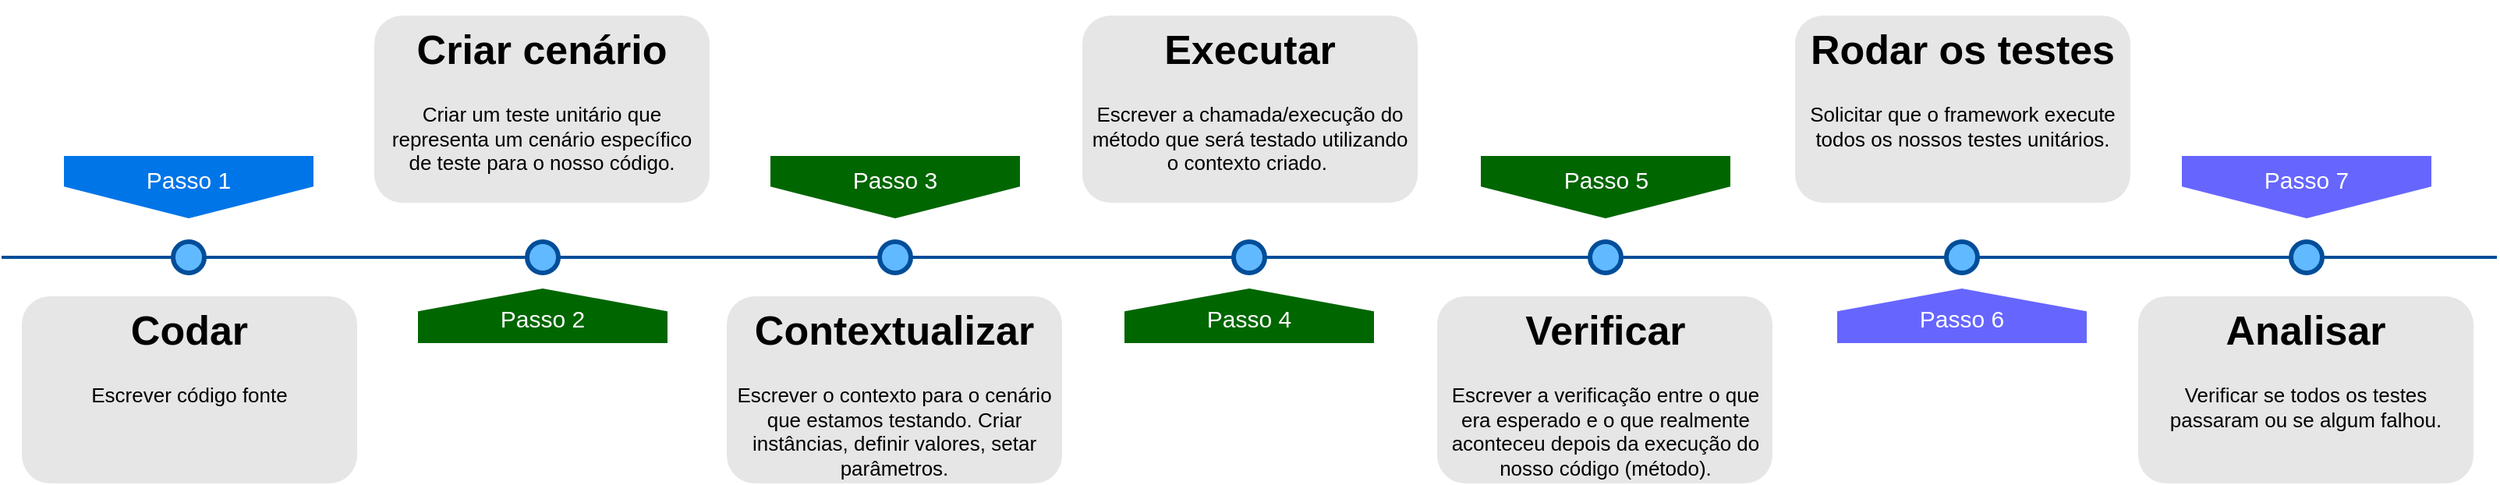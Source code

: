 <mxfile version="10.6.6" type="device"><diagram name="Page-1" id="82e54ff1-d628-8f03-85c4-9753963a91cd"><mxGraphModel dx="1158" dy="832" grid="1" gridSize="10" guides="1" tooltips="1" connect="1" arrows="1" fold="1" page="1" pageScale="1" pageWidth="1100" pageHeight="850" background="#ffffff" math="0" shadow="0"><root><mxCell id="0"/><mxCell id="1" parent="0"/><mxCell id="4ec97bd9e5d20128-1" value="" style="line;strokeWidth=2;html=1;fillColor=none;fontSize=28;fontColor=#004D99;strokeColor=#004D99;" parent="1" vertex="1"><mxGeometry x="80" y="400" width="1600" height="10" as="geometry"/></mxCell><mxCell id="4ec97bd9e5d20128-5" value="Passo 1&lt;br&gt;" style="shape=offPageConnector;whiteSpace=wrap;html=1;fillColor=#0075E8;fontSize=15;fontColor=#FFFFFF;size=0.509;verticalAlign=top;strokeColor=none;" parent="1" vertex="1"><mxGeometry x="120" y="340" width="160" height="40" as="geometry"/></mxCell><mxCell id="4ec97bd9e5d20128-6" value="&lt;span&gt;Passo 3&lt;/span&gt;" style="shape=offPageConnector;whiteSpace=wrap;html=1;fillColor=#006600;fontSize=15;fontColor=#FFFFFF;size=0.509;verticalAlign=top;strokeColor=none;" parent="1" vertex="1"><mxGeometry x="573" y="340" width="160" height="40" as="geometry"/></mxCell><mxCell id="4ec97bd9e5d20128-7" value="&lt;span&gt;Passo 2&lt;/span&gt;" style="shape=offPageConnector;whiteSpace=wrap;html=1;fillColor=#006600;fontSize=15;fontColor=#FFFFFF;size=0.418;flipV=1;verticalAlign=bottom;strokeColor=none;spacingBottom=4;" parent="1" vertex="1"><mxGeometry x="347" y="425" width="160" height="35" as="geometry"/></mxCell><mxCell id="4ec97bd9e5d20128-8" value="&lt;span&gt;Passo 4&lt;/span&gt;" style="shape=offPageConnector;whiteSpace=wrap;html=1;fillColor=#006600;fontSize=15;fontColor=#FFFFFF;size=0.418;flipV=1;verticalAlign=bottom;strokeColor=none;spacingBottom=4;" parent="1" vertex="1"><mxGeometry x="800" y="425" width="160" height="35" as="geometry"/></mxCell><mxCell id="4ec97bd9e5d20128-9" value="" style="ellipse;whiteSpace=wrap;html=1;fillColor=#61BAFF;fontSize=28;fontColor=#004D99;strokeWidth=3;strokeColor=#004D99;" parent="1" vertex="1"><mxGeometry x="190" y="395" width="20" height="20" as="geometry"/></mxCell><mxCell id="4ec97bd9e5d20128-10" value="" style="ellipse;whiteSpace=wrap;html=1;fillColor=#61BAFF;fontSize=28;fontColor=#004D99;strokeWidth=3;strokeColor=#004D99;" parent="1" vertex="1"><mxGeometry x="417" y="395" width="20" height="20" as="geometry"/></mxCell><mxCell id="4ec97bd9e5d20128-11" value="" style="ellipse;whiteSpace=wrap;html=1;fillColor=#61BAFF;fontSize=28;fontColor=#004D99;strokeWidth=3;strokeColor=#004D99;" parent="1" vertex="1"><mxGeometry x="643" y="395" width="20" height="20" as="geometry"/></mxCell><mxCell id="4ec97bd9e5d20128-13" value="" style="ellipse;whiteSpace=wrap;html=1;fillColor=#61BAFF;fontSize=28;fontColor=#004D99;strokeWidth=3;strokeColor=#004D99;" parent="1" vertex="1"><mxGeometry x="870" y="395" width="20" height="20" as="geometry"/></mxCell><mxCell id="4ec97bd9e5d20128-14" value="&lt;h1&gt;Codar&lt;/h1&gt;&lt;p&gt;Escrever código fonte&lt;/p&gt;" style="text;html=1;spacing=5;spacingTop=-20;whiteSpace=wrap;overflow=hidden;strokeColor=none;strokeWidth=3;fillColor=#E6E6E6;fontSize=13;fontColor=#000000;align=center;rounded=1;" parent="1" vertex="1"><mxGeometry x="93" y="430" width="215" height="120" as="geometry"/></mxCell><mxCell id="4ec97bd9e5d20128-16" value="&lt;h1&gt;&lt;font style=&quot;font-size: 26px&quot;&gt;Criar cenário&lt;/font&gt;&lt;/h1&gt;&lt;p style=&quot;text-align: center&quot;&gt;Criar um teste unitário que representa um cenário específico de teste para o nosso código.&lt;/p&gt;" style="text;html=1;spacing=5;spacingTop=-20;whiteSpace=wrap;overflow=hidden;strokeColor=none;strokeWidth=3;fillColor=#E6E6E6;fontSize=13;fontColor=#000000;align=center;rounded=1;" parent="1" vertex="1"><mxGeometry x="319" y="250" width="215" height="120" as="geometry"/></mxCell><mxCell id="4ec97bd9e5d20128-17" value="&lt;h1&gt;Contextualizar&lt;/h1&gt;&lt;p style=&quot;text-align: center&quot;&gt;Escrever o contexto para o cenário que estamos testando. Criar instâncias, definir valores, setar parâmetros.&lt;/p&gt;" style="text;html=1;spacing=5;spacingTop=-20;whiteSpace=wrap;overflow=hidden;strokeColor=none;strokeWidth=3;fillColor=#E6E6E6;fontSize=13;fontColor=#000000;align=center;rounded=1;" parent="1" vertex="1"><mxGeometry x="545" y="430" width="215" height="120" as="geometry"/></mxCell><mxCell id="4ec97bd9e5d20128-18" value="&lt;h1&gt;Executar&lt;/h1&gt;&lt;div style=&quot;text-align: center&quot;&gt;Escrever a chamada/execução do método que será testado utilizando o contexto criado.&amp;nbsp;&lt;/div&gt;" style="text;html=1;spacing=5;spacingTop=-20;whiteSpace=wrap;overflow=hidden;strokeColor=none;strokeWidth=3;fillColor=#E6E6E6;fontSize=13;fontColor=#000000;align=center;rounded=1;" parent="1" vertex="1"><mxGeometry x="773" y="250" width="215" height="120" as="geometry"/></mxCell><mxCell id="HyyqSkC-K3rKIklEEpfr-1" value="&lt;span&gt;Passo 5&lt;/span&gt;" style="shape=offPageConnector;whiteSpace=wrap;html=1;fillColor=#006600;fontSize=15;fontColor=#FFFFFF;size=0.509;verticalAlign=top;strokeColor=none;" parent="1" vertex="1"><mxGeometry x="1028.5" y="340" width="160" height="40" as="geometry"/></mxCell><mxCell id="HyyqSkC-K3rKIklEEpfr-2" value="" style="ellipse;whiteSpace=wrap;html=1;fillColor=#61BAFF;fontSize=28;fontColor=#004D99;strokeWidth=3;strokeColor=#004D99;" parent="1" vertex="1"><mxGeometry x="1098.5" y="395" width="20" height="20" as="geometry"/></mxCell><mxCell id="HyyqSkC-K3rKIklEEpfr-3" value="&lt;h1&gt;Verificar&lt;/h1&gt;&lt;p&gt;Escrever a verificação entre o que era esperado e o que realmente aconteceu depois da execução do nosso código (método).&lt;/p&gt;" style="text;html=1;spacing=5;spacingTop=-20;whiteSpace=wrap;overflow=hidden;strokeColor=none;strokeWidth=3;fillColor=#E6E6E6;fontSize=13;fontColor=#000000;align=center;rounded=1;" parent="1" vertex="1"><mxGeometry x="1000.5" y="430" width="215" height="120" as="geometry"/></mxCell><mxCell id="HyyqSkC-K3rKIklEEpfr-4" value="&lt;span&gt;Passo 6&lt;/span&gt;" style="shape=offPageConnector;whiteSpace=wrap;html=1;fillColor=#6666FF;fontSize=15;fontColor=#FFFFFF;size=0.418;flipV=1;verticalAlign=bottom;strokeColor=none;spacingBottom=4;" parent="1" vertex="1"><mxGeometry x="1257" y="425" width="160" height="35" as="geometry"/></mxCell><mxCell id="HyyqSkC-K3rKIklEEpfr-5" value="" style="ellipse;whiteSpace=wrap;html=1;fillColor=#61BAFF;fontSize=28;fontColor=#004D99;strokeWidth=3;strokeColor=#004D99;" parent="1" vertex="1"><mxGeometry x="1327" y="395" width="20" height="20" as="geometry"/></mxCell><mxCell id="HyyqSkC-K3rKIklEEpfr-6" value="&lt;h1&gt;Rodar os testes&lt;/h1&gt;&lt;p&gt;Solicitar que o framework execute todos os nossos testes unitários.&lt;/p&gt;" style="text;html=1;spacing=5;spacingTop=-20;whiteSpace=wrap;overflow=hidden;strokeColor=none;strokeWidth=3;fillColor=#E6E6E6;fontSize=13;fontColor=#000000;align=center;rounded=1;" parent="1" vertex="1"><mxGeometry x="1230" y="250" width="215" height="120" as="geometry"/></mxCell><mxCell id="tju_Um0xoNiPi3M8fCmL-3" value="&lt;span&gt;Passo 7&lt;/span&gt;" style="shape=offPageConnector;whiteSpace=wrap;html=1;fillColor=#6666FF;fontSize=15;fontColor=#FFFFFF;size=0.509;verticalAlign=top;strokeColor=none;" vertex="1" parent="1"><mxGeometry x="1478" y="340" width="160" height="40" as="geometry"/></mxCell><mxCell id="tju_Um0xoNiPi3M8fCmL-4" value="" style="ellipse;whiteSpace=wrap;html=1;fillColor=#61BAFF;fontSize=28;fontColor=#004D99;strokeWidth=3;strokeColor=#004D99;" vertex="1" parent="1"><mxGeometry x="1548" y="395" width="20" height="20" as="geometry"/></mxCell><mxCell id="tju_Um0xoNiPi3M8fCmL-5" value="&lt;h1&gt;Analisar&lt;/h1&gt;&lt;p&gt;Verificar se todos os testes passaram ou se algum falhou.&lt;/p&gt;" style="text;html=1;spacing=5;spacingTop=-20;whiteSpace=wrap;overflow=hidden;strokeColor=none;strokeWidth=3;fillColor=#E6E6E6;fontSize=13;fontColor=#000000;align=center;rounded=1;" vertex="1" parent="1"><mxGeometry x="1450" y="430" width="215" height="120" as="geometry"/></mxCell></root></mxGraphModel></diagram></mxfile>